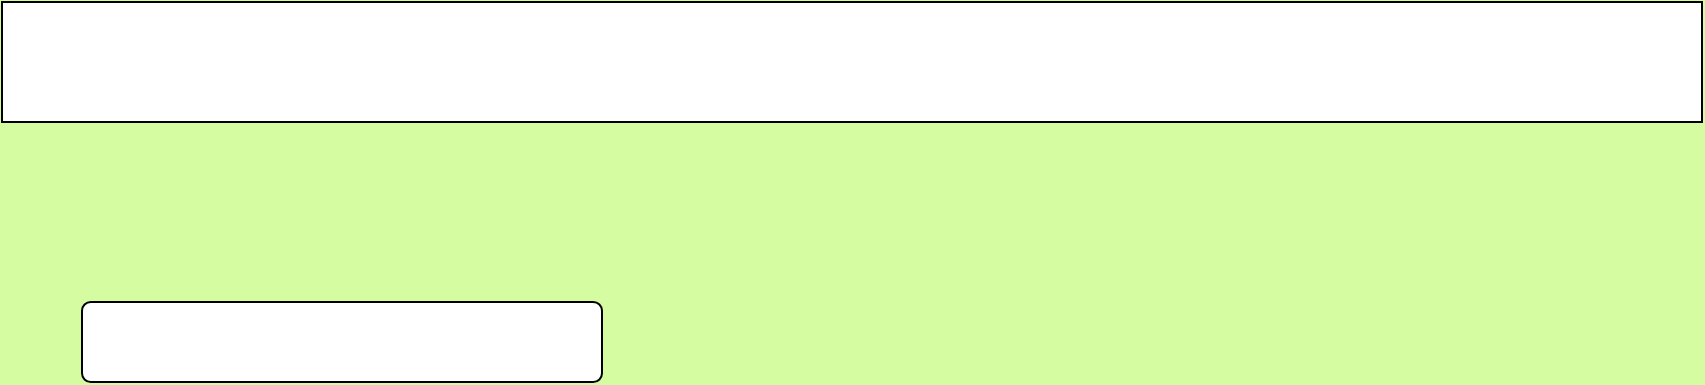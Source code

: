 <mxfile version="24.4.8" type="device">
  <diagram name="Page-1" id="q3Dqgq8F2JwoU3cbjp3w">
    <mxGraphModel dx="1235" dy="751" grid="1" gridSize="10" guides="1" tooltips="1" connect="1" arrows="1" fold="1" page="1" pageScale="1" pageWidth="850" pageHeight="1100" background="#D5FCA1" math="0" shadow="0">
      <root>
        <mxCell id="0" />
        <mxCell id="1" parent="0" />
        <mxCell id="AAzjkqdxBoveFYHE1xdQ-1" value="" style="rounded=0;whiteSpace=wrap;html=1;" vertex="1" parent="1">
          <mxGeometry width="850" height="60" as="geometry" />
        </mxCell>
        <mxCell id="AAzjkqdxBoveFYHE1xdQ-5" value="" style="rounded=1;whiteSpace=wrap;html=1;arcSize=11;" vertex="1" parent="1">
          <mxGeometry x="40" y="150" width="260" height="40" as="geometry" />
        </mxCell>
      </root>
    </mxGraphModel>
  </diagram>
</mxfile>
